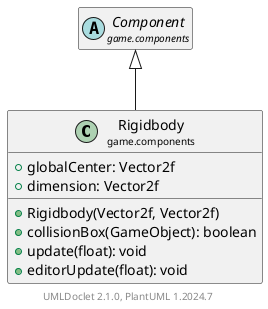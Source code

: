 @startuml
    set namespaceSeparator none
    hide empty fields
    hide empty methods

    class "<size:14>Rigidbody\n<size:10>game.components" as game.components.Rigidbody [[Rigidbody.html]] {
        +globalCenter: Vector2f
        +dimension: Vector2f
        +Rigidbody(Vector2f, Vector2f)
        +collisionBox(GameObject): boolean
        +update(float): void
        +editorUpdate(float): void
    }

    abstract class "<size:14>Component\n<size:10>game.components" as game.components.Component [[Component.html]]

    game.components.Component <|-- game.components.Rigidbody

    center footer UMLDoclet 2.1.0, PlantUML %version()
@enduml
